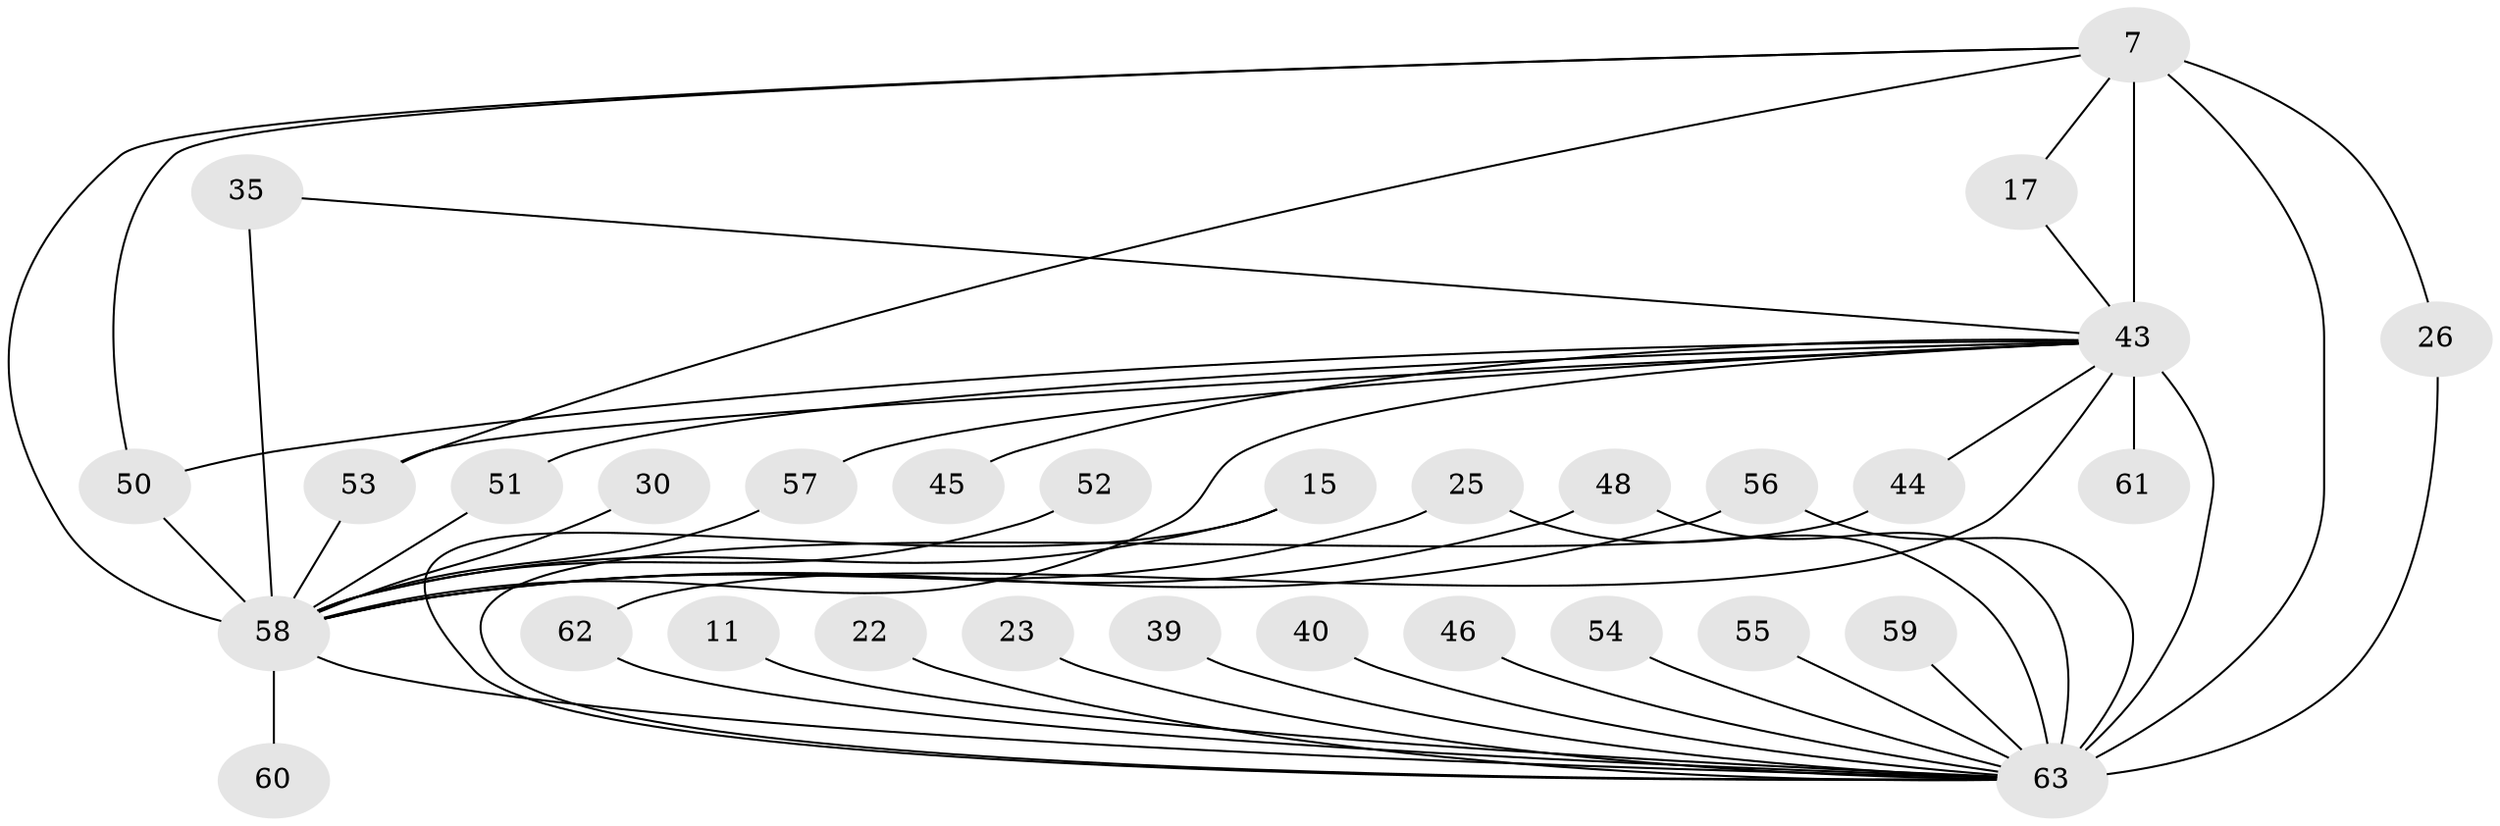// original degree distribution, {18: 0.031746031746031744, 21: 0.015873015873015872, 22: 0.015873015873015872, 12: 0.015873015873015872, 19: 0.031746031746031744, 13: 0.015873015873015872, 17: 0.031746031746031744, 2: 0.5873015873015873, 3: 0.19047619047619047, 4: 0.06349206349206349}
// Generated by graph-tools (version 1.1) at 2025/44/03/09/25 04:44:36]
// undirected, 31 vertices, 48 edges
graph export_dot {
graph [start="1"]
  node [color=gray90,style=filled];
  7 [super="+4"];
  11;
  15;
  17;
  22;
  23;
  25;
  26;
  30;
  35;
  39;
  40;
  43 [super="+14+33+37"];
  44 [super="+32+42"];
  45;
  46;
  48 [super="+12"];
  50 [super="+49"];
  51;
  52;
  53 [super="+28+47"];
  54;
  55 [super="+31"];
  56 [super="+20"];
  57 [super="+19"];
  58 [super="+18+8+41"];
  59;
  60;
  61;
  62;
  63 [super="+16+36+10"];
  7 -- 17;
  7 -- 26;
  7 -- 63 [weight=9];
  7 -- 58 [weight=6];
  7 -- 43 [weight=4];
  7 -- 53;
  7 -- 50;
  11 -- 63 [weight=2];
  15 -- 58;
  15 -- 63;
  17 -- 43;
  22 -- 63;
  23 -- 63 [weight=2];
  25 -- 58;
  25 -- 63;
  26 -- 63;
  30 -- 58 [weight=2];
  35 -- 58;
  35 -- 43;
  39 -- 63;
  40 -- 63;
  43 -- 58 [weight=5];
  43 -- 44 [weight=2];
  43 -- 45 [weight=2];
  43 -- 50;
  43 -- 51;
  43 -- 57;
  43 -- 61 [weight=2];
  43 -- 62;
  43 -- 63 [weight=15];
  43 -- 53 [weight=4];
  44 -- 63;
  46 -- 63 [weight=2];
  48 -- 58;
  48 -- 63 [weight=2];
  50 -- 58 [weight=2];
  51 -- 58;
  52 -- 58 [weight=2];
  53 -- 58;
  54 -- 63 [weight=2];
  55 -- 63 [weight=3];
  56 -- 58;
  56 -- 63 [weight=2];
  57 -- 58 [weight=2];
  58 -- 60 [weight=2];
  58 -- 63 [weight=10];
  59 -- 63;
  62 -- 63;
}
